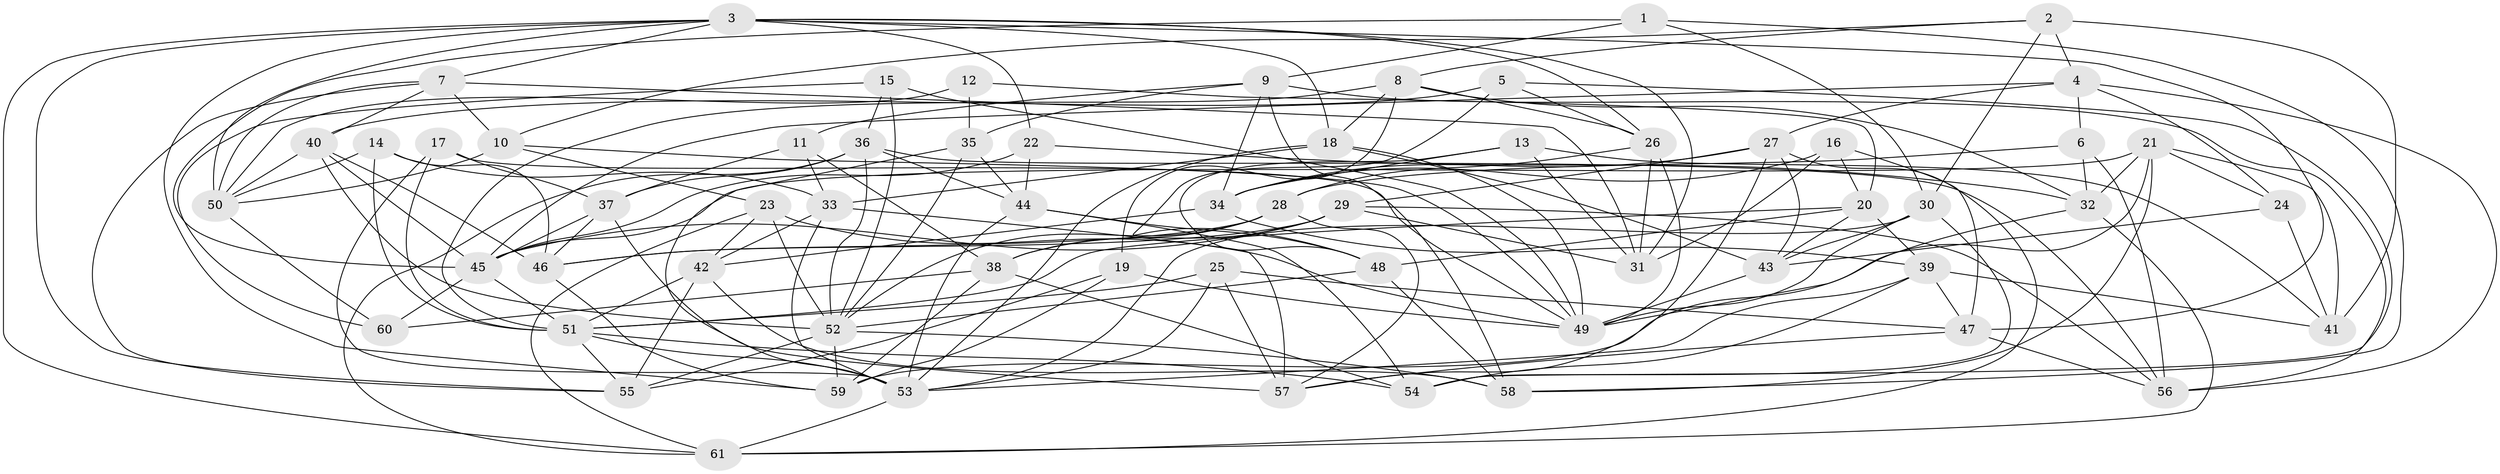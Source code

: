 // original degree distribution, {4: 1.0}
// Generated by graph-tools (version 1.1) at 2025/26/03/09/25 03:26:50]
// undirected, 61 vertices, 177 edges
graph export_dot {
graph [start="1"]
  node [color=gray90,style=filled];
  1;
  2;
  3;
  4;
  5;
  6;
  7;
  8;
  9;
  10;
  11;
  12;
  13;
  14;
  15;
  16;
  17;
  18;
  19;
  20;
  21;
  22;
  23;
  24;
  25;
  26;
  27;
  28;
  29;
  30;
  31;
  32;
  33;
  34;
  35;
  36;
  37;
  38;
  39;
  40;
  41;
  42;
  43;
  44;
  45;
  46;
  47;
  48;
  49;
  50;
  51;
  52;
  53;
  54;
  55;
  56;
  57;
  58;
  59;
  60;
  61;
  1 -- 9 [weight=1.0];
  1 -- 30 [weight=1.0];
  1 -- 45 [weight=1.0];
  1 -- 58 [weight=1.0];
  2 -- 4 [weight=1.0];
  2 -- 8 [weight=1.0];
  2 -- 10 [weight=1.0];
  2 -- 30 [weight=1.0];
  2 -- 41 [weight=2.0];
  3 -- 7 [weight=1.0];
  3 -- 18 [weight=1.0];
  3 -- 22 [weight=1.0];
  3 -- 26 [weight=1.0];
  3 -- 31 [weight=1.0];
  3 -- 47 [weight=1.0];
  3 -- 50 [weight=1.0];
  3 -- 55 [weight=1.0];
  3 -- 59 [weight=1.0];
  3 -- 61 [weight=1.0];
  4 -- 6 [weight=1.0];
  4 -- 24 [weight=1.0];
  4 -- 27 [weight=1.0];
  4 -- 45 [weight=1.0];
  4 -- 56 [weight=1.0];
  5 -- 26 [weight=1.0];
  5 -- 40 [weight=1.0];
  5 -- 48 [weight=1.0];
  5 -- 54 [weight=1.0];
  6 -- 28 [weight=1.0];
  6 -- 32 [weight=1.0];
  6 -- 56 [weight=1.0];
  7 -- 10 [weight=1.0];
  7 -- 31 [weight=1.0];
  7 -- 40 [weight=1.0];
  7 -- 50 [weight=1.0];
  7 -- 55 [weight=1.0];
  8 -- 18 [weight=1.0];
  8 -- 19 [weight=1.0];
  8 -- 26 [weight=1.0];
  8 -- 32 [weight=1.0];
  8 -- 51 [weight=1.0];
  9 -- 11 [weight=1.0];
  9 -- 34 [weight=1.0];
  9 -- 35 [weight=1.0];
  9 -- 56 [weight=1.0];
  9 -- 58 [weight=1.0];
  10 -- 23 [weight=2.0];
  10 -- 49 [weight=1.0];
  10 -- 50 [weight=1.0];
  11 -- 33 [weight=1.0];
  11 -- 37 [weight=1.0];
  11 -- 38 [weight=1.0];
  12 -- 20 [weight=1.0];
  12 -- 35 [weight=2.0];
  12 -- 50 [weight=1.0];
  13 -- 31 [weight=1.0];
  13 -- 34 [weight=1.0];
  13 -- 41 [weight=1.0];
  13 -- 48 [weight=1.0];
  14 -- 33 [weight=1.0];
  14 -- 46 [weight=1.0];
  14 -- 50 [weight=1.0];
  14 -- 51 [weight=1.0];
  15 -- 36 [weight=1.0];
  15 -- 49 [weight=1.0];
  15 -- 52 [weight=1.0];
  15 -- 60 [weight=1.0];
  16 -- 20 [weight=1.0];
  16 -- 31 [weight=1.0];
  16 -- 34 [weight=1.0];
  16 -- 47 [weight=1.0];
  17 -- 37 [weight=1.0];
  17 -- 49 [weight=1.0];
  17 -- 51 [weight=1.0];
  17 -- 53 [weight=1.0];
  18 -- 33 [weight=1.0];
  18 -- 43 [weight=1.0];
  18 -- 49 [weight=1.0];
  18 -- 53 [weight=1.0];
  19 -- 49 [weight=1.0];
  19 -- 55 [weight=1.0];
  19 -- 59 [weight=1.0];
  20 -- 39 [weight=1.0];
  20 -- 43 [weight=1.0];
  20 -- 48 [weight=1.0];
  20 -- 51 [weight=1.0];
  21 -- 24 [weight=1.0];
  21 -- 32 [weight=1.0];
  21 -- 41 [weight=1.0];
  21 -- 45 [weight=1.0];
  21 -- 49 [weight=1.0];
  21 -- 58 [weight=1.0];
  22 -- 32 [weight=1.0];
  22 -- 44 [weight=1.0];
  22 -- 45 [weight=1.0];
  23 -- 42 [weight=1.0];
  23 -- 49 [weight=1.0];
  23 -- 52 [weight=1.0];
  23 -- 61 [weight=1.0];
  24 -- 41 [weight=1.0];
  24 -- 43 [weight=1.0];
  25 -- 47 [weight=1.0];
  25 -- 51 [weight=1.0];
  25 -- 53 [weight=1.0];
  25 -- 57 [weight=1.0];
  26 -- 28 [weight=1.0];
  26 -- 31 [weight=1.0];
  26 -- 49 [weight=1.0];
  27 -- 29 [weight=1.0];
  27 -- 34 [weight=1.0];
  27 -- 43 [weight=1.0];
  27 -- 57 [weight=1.0];
  27 -- 61 [weight=1.0];
  28 -- 38 [weight=1.0];
  28 -- 46 [weight=1.0];
  28 -- 52 [weight=1.0];
  28 -- 57 [weight=1.0];
  29 -- 31 [weight=1.0];
  29 -- 38 [weight=1.0];
  29 -- 45 [weight=1.0];
  29 -- 46 [weight=1.0];
  29 -- 56 [weight=1.0];
  30 -- 43 [weight=1.0];
  30 -- 49 [weight=1.0];
  30 -- 53 [weight=1.0];
  30 -- 54 [weight=1.0];
  32 -- 59 [weight=1.0];
  32 -- 61 [weight=1.0];
  33 -- 42 [weight=1.0];
  33 -- 53 [weight=1.0];
  33 -- 57 [weight=1.0];
  34 -- 39 [weight=1.0];
  34 -- 42 [weight=1.0];
  35 -- 44 [weight=1.0];
  35 -- 52 [weight=1.0];
  35 -- 53 [weight=1.0];
  36 -- 37 [weight=1.0];
  36 -- 44 [weight=1.0];
  36 -- 52 [weight=1.0];
  36 -- 56 [weight=1.0];
  36 -- 61 [weight=1.0];
  37 -- 45 [weight=1.0];
  37 -- 46 [weight=1.0];
  37 -- 57 [weight=1.0];
  38 -- 54 [weight=1.0];
  38 -- 59 [weight=1.0];
  38 -- 60 [weight=1.0];
  39 -- 41 [weight=1.0];
  39 -- 47 [weight=1.0];
  39 -- 53 [weight=1.0];
  39 -- 54 [weight=1.0];
  40 -- 45 [weight=1.0];
  40 -- 46 [weight=1.0];
  40 -- 50 [weight=1.0];
  40 -- 52 [weight=1.0];
  42 -- 51 [weight=1.0];
  42 -- 55 [weight=1.0];
  42 -- 58 [weight=1.0];
  43 -- 49 [weight=1.0];
  44 -- 48 [weight=1.0];
  44 -- 53 [weight=1.0];
  44 -- 54 [weight=1.0];
  45 -- 51 [weight=1.0];
  45 -- 60 [weight=2.0];
  46 -- 59 [weight=1.0];
  47 -- 56 [weight=1.0];
  47 -- 57 [weight=1.0];
  48 -- 52 [weight=1.0];
  48 -- 58 [weight=1.0];
  50 -- 60 [weight=2.0];
  51 -- 53 [weight=1.0];
  51 -- 54 [weight=1.0];
  51 -- 55 [weight=1.0];
  52 -- 55 [weight=1.0];
  52 -- 58 [weight=1.0];
  52 -- 59 [weight=1.0];
  53 -- 61 [weight=1.0];
}
